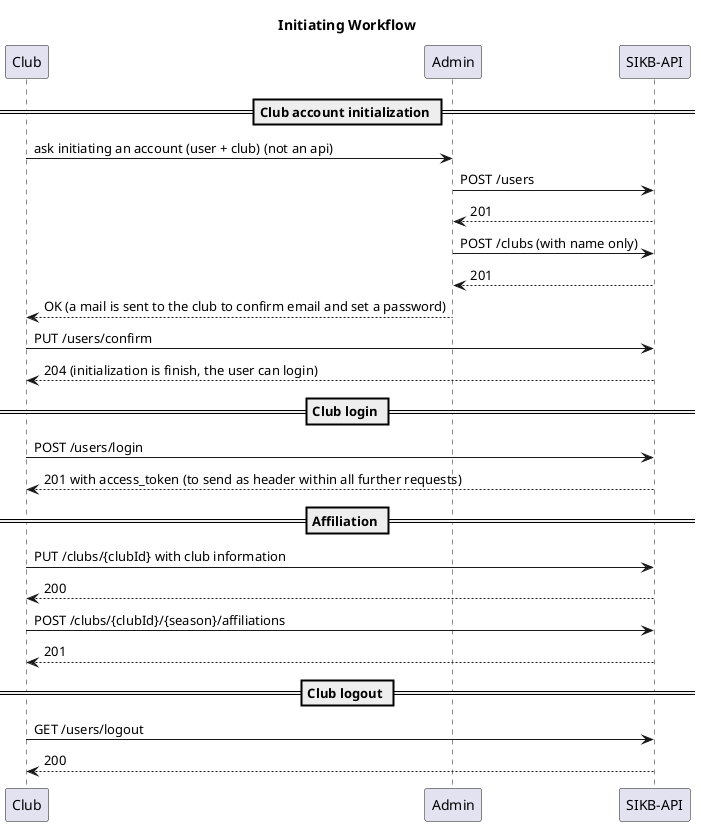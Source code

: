 @startuml
title Initiating Workflow
 
participant "Club" as club
participant "Admin" as admin
participant "SIKB-API" as api 

== Club account initialization ==
club -> admin : ask initiating an account (user + club) (not an api)
admin -> api : POST /users
admin <-- api : 201
admin -> api : POST /clubs (with name only)
admin <-- api : 201
club <-- admin : OK (a mail is sent to the club to confirm email and set a password)
club -> api : PUT /users/confirm
club <-- api : 204 (initialization is finish, the user can login)

== Club login ==
club -> api : POST /users/login
club <-- api : 201 with access_token (to send as header within all further requests)

== Affiliation ==
club -> api : PUT /clubs/{clubId} with club information
club <-- api : 200
club -> api : POST /clubs/{clubId}/{season}/affiliations
club <-- api : 201

== Club logout ==
club -> api : GET /users/logout
club <-- api : 200

@enduml